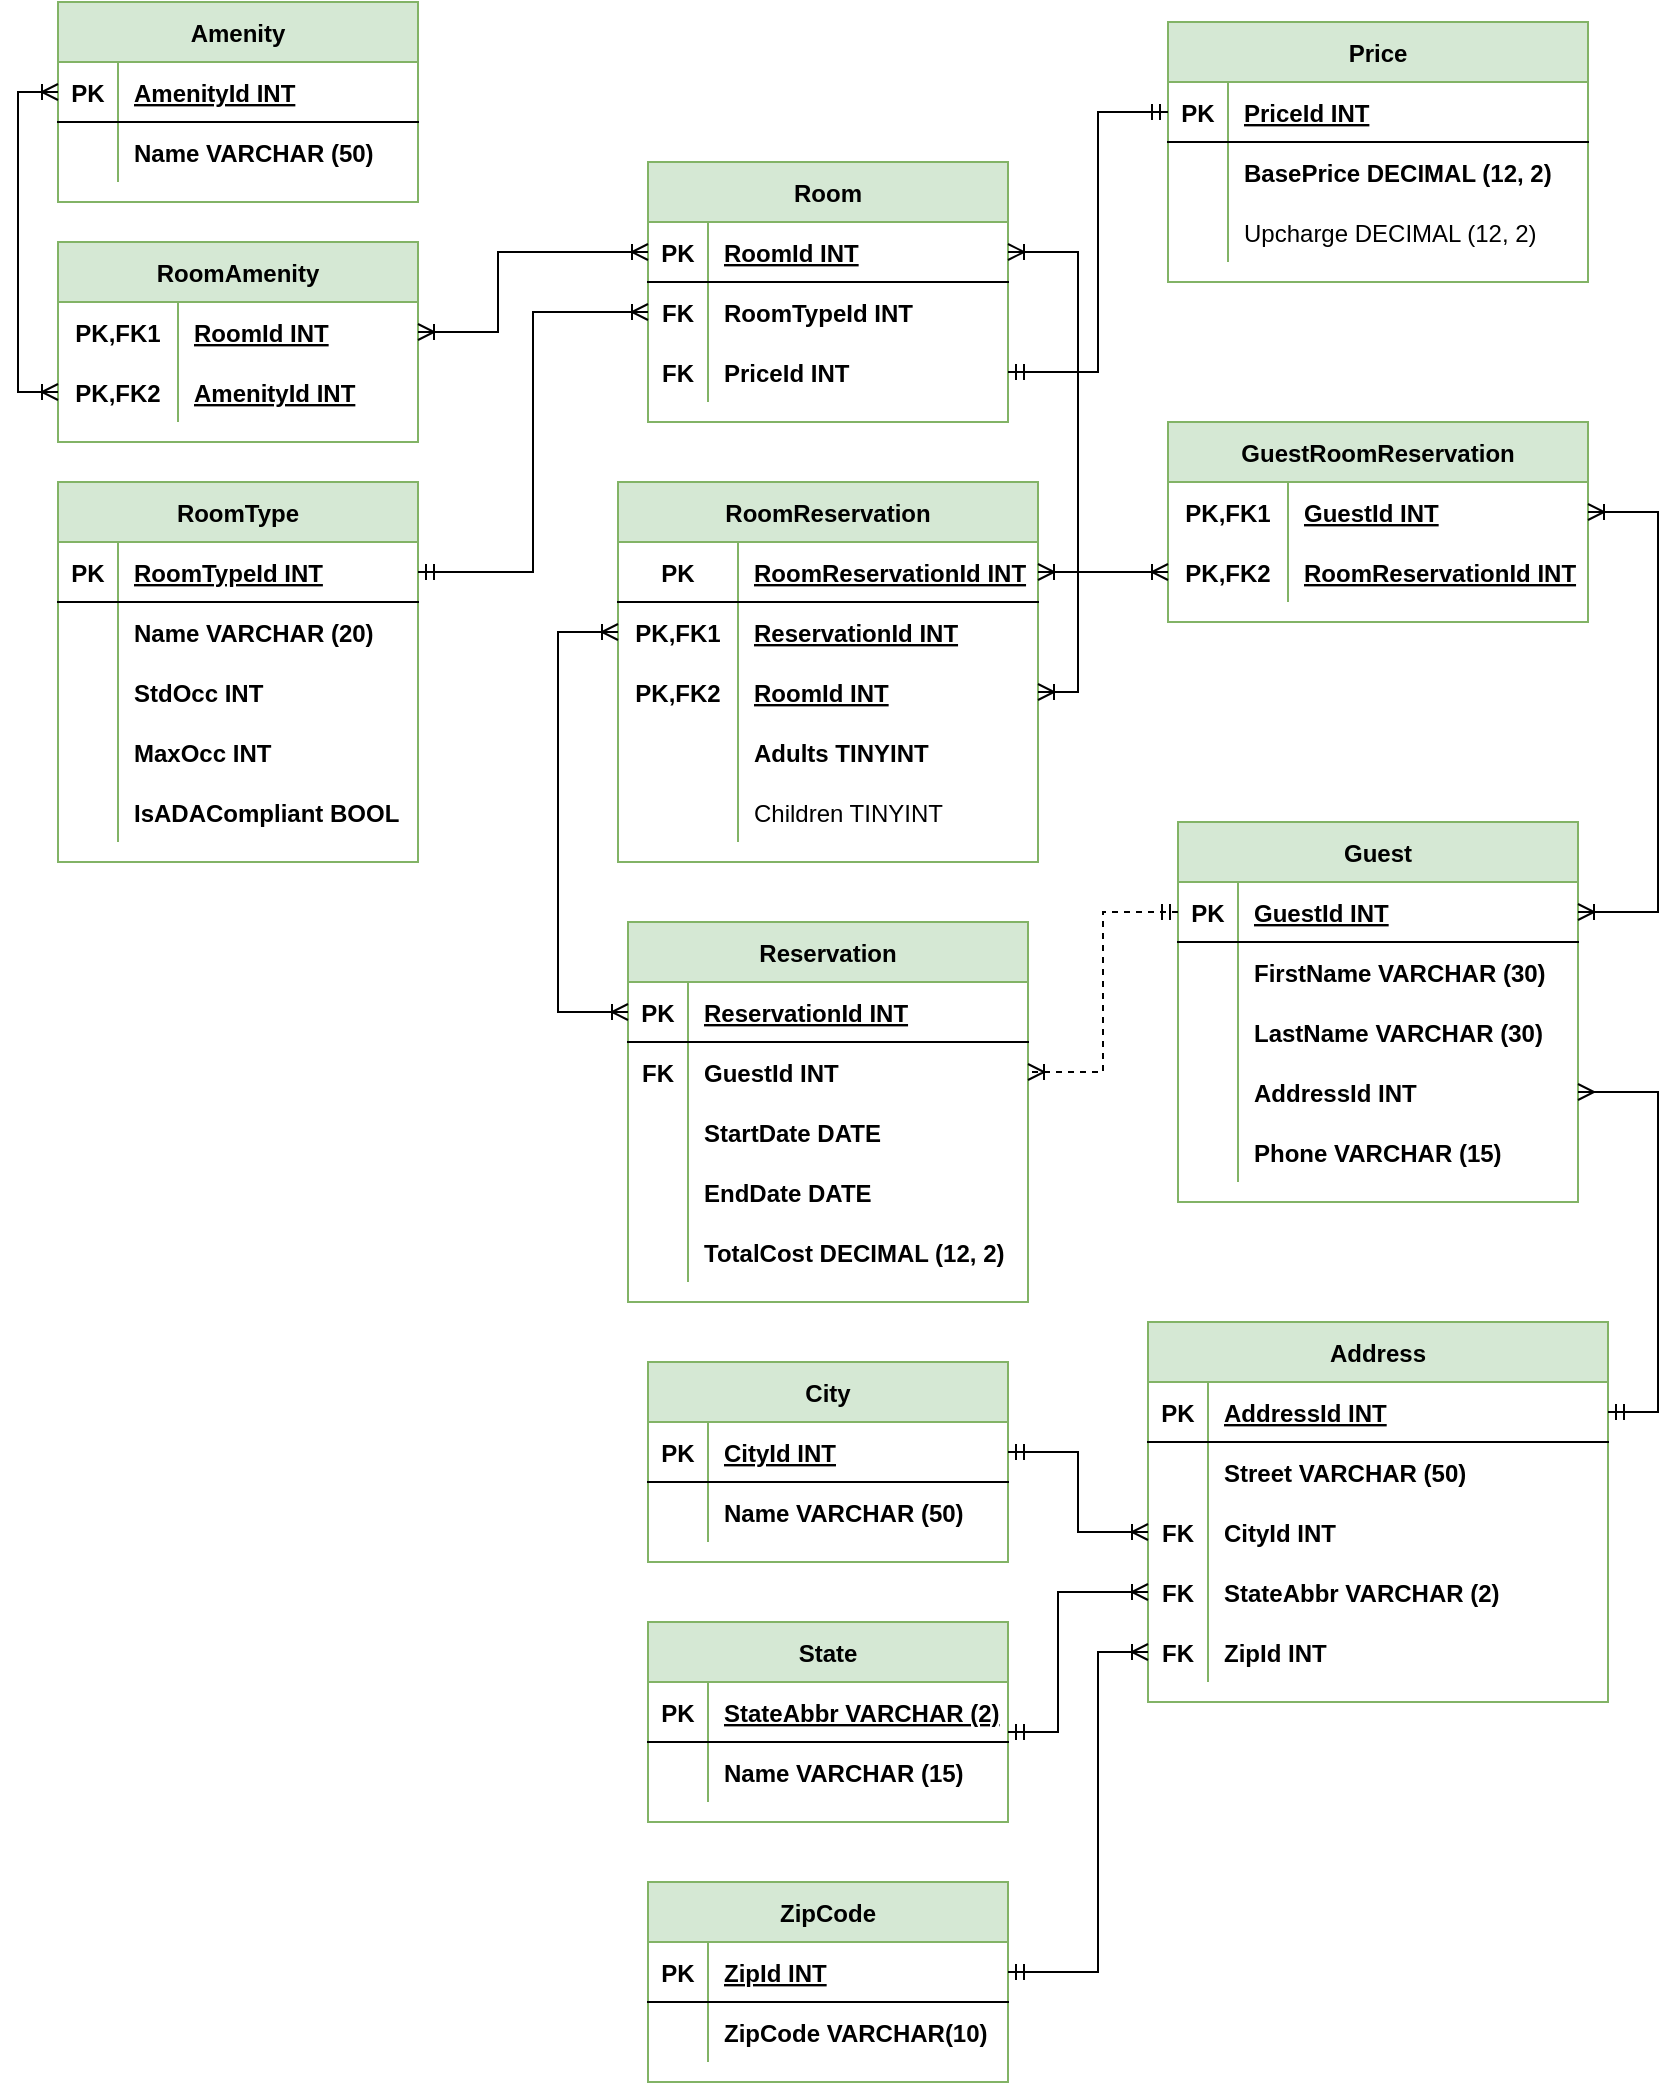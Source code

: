 <mxfile version="13.11.0" type="device"><diagram id="eOtNOYJ-lOhQurQPfvm7" name="Page-1"><mxGraphModel dx="1634" dy="796" grid="1" gridSize="10" guides="1" tooltips="1" connect="1" arrows="1" fold="1" page="1" pageScale="1" pageWidth="850" pageHeight="1100" math="0" shadow="0"><root><mxCell id="0"/><mxCell id="1" parent="0"/><mxCell id="4g8PXrFAVCvKYuE68Q14-1" value="Room" style="shape=table;startSize=30;container=1;collapsible=1;childLayout=tableLayout;fixedRows=1;rowLines=0;fontStyle=1;align=center;resizeLast=1;fillColor=#d5e8d4;strokeColor=#82b366;" parent="1" vertex="1"><mxGeometry x="335" y="120" width="180" height="130" as="geometry"/></mxCell><mxCell id="4g8PXrFAVCvKYuE68Q14-2" value="" style="shape=partialRectangle;collapsible=0;dropTarget=0;pointerEvents=0;fillColor=none;top=0;left=0;bottom=1;right=0;points=[[0,0.5],[1,0.5]];portConstraint=eastwest;" parent="4g8PXrFAVCvKYuE68Q14-1" vertex="1"><mxGeometry y="30" width="180" height="30" as="geometry"/></mxCell><mxCell id="4g8PXrFAVCvKYuE68Q14-3" value="PK" style="shape=partialRectangle;connectable=0;fillColor=none;top=0;left=0;bottom=0;right=0;fontStyle=1;overflow=hidden;" parent="4g8PXrFAVCvKYuE68Q14-2" vertex="1"><mxGeometry width="30" height="30" as="geometry"/></mxCell><mxCell id="4g8PXrFAVCvKYuE68Q14-4" value="RoomId INT" style="shape=partialRectangle;connectable=0;fillColor=none;top=0;left=0;bottom=0;right=0;align=left;spacingLeft=6;fontStyle=5;overflow=hidden;" parent="4g8PXrFAVCvKYuE68Q14-2" vertex="1"><mxGeometry x="30" width="150" height="30" as="geometry"/></mxCell><mxCell id="4g8PXrFAVCvKYuE68Q14-5" value="" style="shape=partialRectangle;collapsible=0;dropTarget=0;pointerEvents=0;fillColor=none;top=0;left=0;bottom=0;right=0;points=[[0,0.5],[1,0.5]];portConstraint=eastwest;fontStyle=1" parent="4g8PXrFAVCvKYuE68Q14-1" vertex="1"><mxGeometry y="60" width="180" height="30" as="geometry"/></mxCell><mxCell id="4g8PXrFAVCvKYuE68Q14-6" value="FK" style="shape=partialRectangle;connectable=0;fillColor=none;top=0;left=0;bottom=0;right=0;editable=1;overflow=hidden;fontStyle=1" parent="4g8PXrFAVCvKYuE68Q14-5" vertex="1"><mxGeometry width="30" height="30" as="geometry"/></mxCell><mxCell id="4g8PXrFAVCvKYuE68Q14-7" value="RoomTypeId INT" style="shape=partialRectangle;connectable=0;fillColor=none;top=0;left=0;bottom=0;right=0;align=left;spacingLeft=6;overflow=hidden;fontStyle=1" parent="4g8PXrFAVCvKYuE68Q14-5" vertex="1"><mxGeometry x="30" width="150" height="30" as="geometry"/></mxCell><mxCell id="4g8PXrFAVCvKYuE68Q14-8" value="" style="shape=partialRectangle;collapsible=0;dropTarget=0;pointerEvents=0;fillColor=none;top=0;left=0;bottom=0;right=0;points=[[0,0.5],[1,0.5]];portConstraint=eastwest;" parent="4g8PXrFAVCvKYuE68Q14-1" vertex="1"><mxGeometry y="90" width="180" height="30" as="geometry"/></mxCell><mxCell id="4g8PXrFAVCvKYuE68Q14-9" value="FK" style="shape=partialRectangle;connectable=0;fillColor=none;top=0;left=0;bottom=0;right=0;editable=1;overflow=hidden;fontStyle=1" parent="4g8PXrFAVCvKYuE68Q14-8" vertex="1"><mxGeometry width="30" height="30" as="geometry"/></mxCell><mxCell id="4g8PXrFAVCvKYuE68Q14-10" value="PriceId INT" style="shape=partialRectangle;connectable=0;fillColor=none;top=0;left=0;bottom=0;right=0;align=left;spacingLeft=6;overflow=hidden;fontStyle=1" parent="4g8PXrFAVCvKYuE68Q14-8" vertex="1"><mxGeometry x="30" width="150" height="30" as="geometry"/></mxCell><mxCell id="4g8PXrFAVCvKYuE68Q14-14" value="RoomType" style="shape=table;startSize=30;container=1;collapsible=1;childLayout=tableLayout;fixedRows=1;rowLines=0;fontStyle=1;align=center;resizeLast=1;fillColor=#d5e8d4;strokeColor=#82b366;" parent="1" vertex="1"><mxGeometry x="40" y="280" width="180" height="190" as="geometry"/></mxCell><mxCell id="4g8PXrFAVCvKYuE68Q14-15" value="" style="shape=partialRectangle;collapsible=0;dropTarget=0;pointerEvents=0;fillColor=none;top=0;left=0;bottom=1;right=0;points=[[0,0.5],[1,0.5]];portConstraint=eastwest;" parent="4g8PXrFAVCvKYuE68Q14-14" vertex="1"><mxGeometry y="30" width="180" height="30" as="geometry"/></mxCell><mxCell id="4g8PXrFAVCvKYuE68Q14-16" value="PK" style="shape=partialRectangle;connectable=0;fillColor=none;top=0;left=0;bottom=0;right=0;fontStyle=1;overflow=hidden;" parent="4g8PXrFAVCvKYuE68Q14-15" vertex="1"><mxGeometry width="30" height="30" as="geometry"/></mxCell><mxCell id="4g8PXrFAVCvKYuE68Q14-17" value="RoomTypeId INT" style="shape=partialRectangle;connectable=0;fillColor=none;top=0;left=0;bottom=0;right=0;align=left;spacingLeft=6;fontStyle=5;overflow=hidden;" parent="4g8PXrFAVCvKYuE68Q14-15" vertex="1"><mxGeometry x="30" width="150" height="30" as="geometry"/></mxCell><mxCell id="4g8PXrFAVCvKYuE68Q14-18" value="" style="shape=partialRectangle;collapsible=0;dropTarget=0;pointerEvents=0;fillColor=none;top=0;left=0;bottom=0;right=0;points=[[0,0.5],[1,0.5]];portConstraint=eastwest;" parent="4g8PXrFAVCvKYuE68Q14-14" vertex="1"><mxGeometry y="60" width="180" height="30" as="geometry"/></mxCell><mxCell id="4g8PXrFAVCvKYuE68Q14-19" value="" style="shape=partialRectangle;connectable=0;fillColor=none;top=0;left=0;bottom=0;right=0;editable=1;overflow=hidden;" parent="4g8PXrFAVCvKYuE68Q14-18" vertex="1"><mxGeometry width="30" height="30" as="geometry"/></mxCell><mxCell id="4g8PXrFAVCvKYuE68Q14-20" value="Name VARCHAR (20)" style="shape=partialRectangle;connectable=0;fillColor=none;top=0;left=0;bottom=0;right=0;align=left;spacingLeft=6;overflow=hidden;fontStyle=1" parent="4g8PXrFAVCvKYuE68Q14-18" vertex="1"><mxGeometry x="30" width="150" height="30" as="geometry"/></mxCell><mxCell id="4g8PXrFAVCvKYuE68Q14-21" value="" style="shape=partialRectangle;collapsible=0;dropTarget=0;pointerEvents=0;fillColor=none;top=0;left=0;bottom=0;right=0;points=[[0,0.5],[1,0.5]];portConstraint=eastwest;" parent="4g8PXrFAVCvKYuE68Q14-14" vertex="1"><mxGeometry y="90" width="180" height="30" as="geometry"/></mxCell><mxCell id="4g8PXrFAVCvKYuE68Q14-22" value="" style="shape=partialRectangle;connectable=0;fillColor=none;top=0;left=0;bottom=0;right=0;editable=1;overflow=hidden;" parent="4g8PXrFAVCvKYuE68Q14-21" vertex="1"><mxGeometry width="30" height="30" as="geometry"/></mxCell><mxCell id="4g8PXrFAVCvKYuE68Q14-23" value="StdOcc INT" style="shape=partialRectangle;connectable=0;fillColor=none;top=0;left=0;bottom=0;right=0;align=left;spacingLeft=6;overflow=hidden;fontStyle=1" parent="4g8PXrFAVCvKYuE68Q14-21" vertex="1"><mxGeometry x="30" width="150" height="30" as="geometry"/></mxCell><mxCell id="4g8PXrFAVCvKYuE68Q14-24" value="" style="shape=partialRectangle;collapsible=0;dropTarget=0;pointerEvents=0;fillColor=none;top=0;left=0;bottom=0;right=0;points=[[0,0.5],[1,0.5]];portConstraint=eastwest;" parent="4g8PXrFAVCvKYuE68Q14-14" vertex="1"><mxGeometry y="120" width="180" height="30" as="geometry"/></mxCell><mxCell id="4g8PXrFAVCvKYuE68Q14-25" value="" style="shape=partialRectangle;connectable=0;fillColor=none;top=0;left=0;bottom=0;right=0;editable=1;overflow=hidden;" parent="4g8PXrFAVCvKYuE68Q14-24" vertex="1"><mxGeometry width="30" height="30" as="geometry"/></mxCell><mxCell id="4g8PXrFAVCvKYuE68Q14-26" value="MaxOcc INT" style="shape=partialRectangle;connectable=0;fillColor=none;top=0;left=0;bottom=0;right=0;align=left;spacingLeft=6;overflow=hidden;fontStyle=1" parent="4g8PXrFAVCvKYuE68Q14-24" vertex="1"><mxGeometry x="30" width="150" height="30" as="geometry"/></mxCell><mxCell id="4g8PXrFAVCvKYuE68Q14-96" value="" style="shape=partialRectangle;collapsible=0;dropTarget=0;pointerEvents=0;fillColor=none;top=0;left=0;bottom=0;right=0;points=[[0,0.5],[1,0.5]];portConstraint=eastwest;" parent="4g8PXrFAVCvKYuE68Q14-14" vertex="1"><mxGeometry y="150" width="180" height="30" as="geometry"/></mxCell><mxCell id="4g8PXrFAVCvKYuE68Q14-97" value="" style="shape=partialRectangle;connectable=0;fillColor=none;top=0;left=0;bottom=0;right=0;editable=1;overflow=hidden;" parent="4g8PXrFAVCvKYuE68Q14-96" vertex="1"><mxGeometry width="30" height="30" as="geometry"/></mxCell><mxCell id="4g8PXrFAVCvKYuE68Q14-98" value="IsADACompliant BOOL" style="shape=partialRectangle;connectable=0;fillColor=none;top=0;left=0;bottom=0;right=0;align=left;spacingLeft=6;overflow=hidden;fontStyle=1" parent="4g8PXrFAVCvKYuE68Q14-96" vertex="1"><mxGeometry x="30" width="150" height="30" as="geometry"/></mxCell><mxCell id="4g8PXrFAVCvKYuE68Q14-54" value="Amenity" style="shape=table;startSize=30;container=1;collapsible=1;childLayout=tableLayout;fixedRows=1;rowLines=0;fontStyle=1;align=center;resizeLast=1;fillColor=#d5e8d4;strokeColor=#82b366;" parent="1" vertex="1"><mxGeometry x="40" y="40" width="180" height="100" as="geometry"/></mxCell><mxCell id="4g8PXrFAVCvKYuE68Q14-55" value="" style="shape=partialRectangle;collapsible=0;dropTarget=0;pointerEvents=0;fillColor=none;top=0;left=0;bottom=1;right=0;points=[[0,0.5],[1,0.5]];portConstraint=eastwest;" parent="4g8PXrFAVCvKYuE68Q14-54" vertex="1"><mxGeometry y="30" width="180" height="30" as="geometry"/></mxCell><mxCell id="4g8PXrFAVCvKYuE68Q14-56" value="PK" style="shape=partialRectangle;connectable=0;fillColor=none;top=0;left=0;bottom=0;right=0;fontStyle=1;overflow=hidden;" parent="4g8PXrFAVCvKYuE68Q14-55" vertex="1"><mxGeometry width="30" height="30" as="geometry"/></mxCell><mxCell id="4g8PXrFAVCvKYuE68Q14-57" value="AmenityId INT" style="shape=partialRectangle;connectable=0;fillColor=none;top=0;left=0;bottom=0;right=0;align=left;spacingLeft=6;fontStyle=5;overflow=hidden;" parent="4g8PXrFAVCvKYuE68Q14-55" vertex="1"><mxGeometry x="30" width="150" height="30" as="geometry"/></mxCell><mxCell id="4g8PXrFAVCvKYuE68Q14-58" value="" style="shape=partialRectangle;collapsible=0;dropTarget=0;pointerEvents=0;fillColor=none;top=0;left=0;bottom=0;right=0;points=[[0,0.5],[1,0.5]];portConstraint=eastwest;" parent="4g8PXrFAVCvKYuE68Q14-54" vertex="1"><mxGeometry y="60" width="180" height="30" as="geometry"/></mxCell><mxCell id="4g8PXrFAVCvKYuE68Q14-59" value="" style="shape=partialRectangle;connectable=0;fillColor=none;top=0;left=0;bottom=0;right=0;editable=1;overflow=hidden;" parent="4g8PXrFAVCvKYuE68Q14-58" vertex="1"><mxGeometry width="30" height="30" as="geometry"/></mxCell><mxCell id="4g8PXrFAVCvKYuE68Q14-60" value="Name VARCHAR (50)" style="shape=partialRectangle;connectable=0;fillColor=none;top=0;left=0;bottom=0;right=0;align=left;spacingLeft=6;overflow=hidden;fontStyle=1" parent="4g8PXrFAVCvKYuE68Q14-58" vertex="1"><mxGeometry x="30" width="150" height="30" as="geometry"/></mxCell><mxCell id="4g8PXrFAVCvKYuE68Q14-67" value="RoomAmenity" style="shape=table;startSize=30;container=1;collapsible=1;childLayout=tableLayout;fixedRows=1;rowLines=0;fontStyle=1;align=center;resizeLast=1;fillColor=#d5e8d4;strokeColor=#82b366;" parent="1" vertex="1"><mxGeometry x="40" y="160" width="180" height="100" as="geometry"/></mxCell><mxCell id="4g8PXrFAVCvKYuE68Q14-68" value="" style="shape=partialRectangle;collapsible=0;dropTarget=0;pointerEvents=0;fillColor=none;top=0;left=0;bottom=0;right=0;points=[[0,0.5],[1,0.5]];portConstraint=eastwest;" parent="4g8PXrFAVCvKYuE68Q14-67" vertex="1"><mxGeometry y="30" width="180" height="30" as="geometry"/></mxCell><mxCell id="4g8PXrFAVCvKYuE68Q14-69" value="PK,FK1" style="shape=partialRectangle;connectable=0;fillColor=none;top=0;left=0;bottom=0;right=0;fontStyle=1;overflow=hidden;" parent="4g8PXrFAVCvKYuE68Q14-68" vertex="1"><mxGeometry width="60" height="30" as="geometry"/></mxCell><mxCell id="4g8PXrFAVCvKYuE68Q14-70" value="RoomId INT" style="shape=partialRectangle;connectable=0;fillColor=none;top=0;left=0;bottom=0;right=0;align=left;spacingLeft=6;fontStyle=5;overflow=hidden;" parent="4g8PXrFAVCvKYuE68Q14-68" vertex="1"><mxGeometry x="60" width="120" height="30" as="geometry"/></mxCell><mxCell id="4g8PXrFAVCvKYuE68Q14-71" value="" style="shape=partialRectangle;collapsible=0;dropTarget=0;pointerEvents=0;fillColor=none;top=0;left=0;bottom=0;right=0;points=[[0,0.5],[1,0.5]];portConstraint=eastwest;" parent="4g8PXrFAVCvKYuE68Q14-67" vertex="1"><mxGeometry y="60" width="180" height="30" as="geometry"/></mxCell><mxCell id="4g8PXrFAVCvKYuE68Q14-72" value="PK,FK2" style="shape=partialRectangle;connectable=0;fillColor=none;top=0;left=0;bottom=0;right=0;fontStyle=1;overflow=hidden;" parent="4g8PXrFAVCvKYuE68Q14-71" vertex="1"><mxGeometry width="60" height="30" as="geometry"/></mxCell><mxCell id="4g8PXrFAVCvKYuE68Q14-73" value="AmenityId INT" style="shape=partialRectangle;connectable=0;fillColor=none;top=0;left=0;bottom=0;right=0;align=left;spacingLeft=6;fontStyle=5;overflow=hidden;" parent="4g8PXrFAVCvKYuE68Q14-71" vertex="1"><mxGeometry x="60" width="120" height="30" as="geometry"/></mxCell><mxCell id="4g8PXrFAVCvKYuE68Q14-80" style="edgeStyle=orthogonalEdgeStyle;rounded=0;orthogonalLoop=1;jettySize=auto;html=1;startArrow=ERoneToMany;startFill=0;endArrow=ERoneToMany;endFill=0;" parent="1" source="4g8PXrFAVCvKYuE68Q14-2" target="4g8PXrFAVCvKYuE68Q14-68" edge="1"><mxGeometry relative="1" as="geometry"><Array as="points"><mxPoint x="260" y="165"/><mxPoint x="260" y="205"/></Array></mxGeometry></mxCell><mxCell id="4g8PXrFAVCvKYuE68Q14-82" style="edgeStyle=orthogonalEdgeStyle;rounded=0;orthogonalLoop=1;jettySize=auto;html=1;startArrow=ERoneToMany;startFill=0;endArrow=ERoneToMany;endFill=0;" parent="1" source="4g8PXrFAVCvKYuE68Q14-55" target="4g8PXrFAVCvKYuE68Q14-71" edge="1"><mxGeometry relative="1" as="geometry"><Array as="points"><mxPoint x="20" y="85"/><mxPoint x="20" y="235"/></Array></mxGeometry></mxCell><mxCell id="4g8PXrFAVCvKYuE68Q14-99" value="Price" style="shape=table;startSize=30;container=1;collapsible=1;childLayout=tableLayout;fixedRows=1;rowLines=0;fontStyle=1;align=center;resizeLast=1;fillColor=#d5e8d4;strokeColor=#82b366;" parent="1" vertex="1"><mxGeometry x="595" y="50" width="210" height="130" as="geometry"/></mxCell><mxCell id="4g8PXrFAVCvKYuE68Q14-100" value="" style="shape=partialRectangle;collapsible=0;dropTarget=0;pointerEvents=0;fillColor=none;top=0;left=0;bottom=1;right=0;points=[[0,0.5],[1,0.5]];portConstraint=eastwest;" parent="4g8PXrFAVCvKYuE68Q14-99" vertex="1"><mxGeometry y="30" width="210" height="30" as="geometry"/></mxCell><mxCell id="4g8PXrFAVCvKYuE68Q14-101" value="PK" style="shape=partialRectangle;connectable=0;fillColor=none;top=0;left=0;bottom=0;right=0;fontStyle=1;overflow=hidden;" parent="4g8PXrFAVCvKYuE68Q14-100" vertex="1"><mxGeometry width="30" height="30" as="geometry"/></mxCell><mxCell id="4g8PXrFAVCvKYuE68Q14-102" value="PriceId INT" style="shape=partialRectangle;connectable=0;fillColor=none;top=0;left=0;bottom=0;right=0;align=left;spacingLeft=6;fontStyle=5;overflow=hidden;" parent="4g8PXrFAVCvKYuE68Q14-100" vertex="1"><mxGeometry x="30" width="180" height="30" as="geometry"/></mxCell><mxCell id="4g8PXrFAVCvKYuE68Q14-103" value="" style="shape=partialRectangle;collapsible=0;dropTarget=0;pointerEvents=0;fillColor=none;top=0;left=0;bottom=0;right=0;points=[[0,0.5],[1,0.5]];portConstraint=eastwest;" parent="4g8PXrFAVCvKYuE68Q14-99" vertex="1"><mxGeometry y="60" width="210" height="30" as="geometry"/></mxCell><mxCell id="4g8PXrFAVCvKYuE68Q14-104" value="" style="shape=partialRectangle;connectable=0;fillColor=none;top=0;left=0;bottom=0;right=0;editable=1;overflow=hidden;" parent="4g8PXrFAVCvKYuE68Q14-103" vertex="1"><mxGeometry width="30" height="30" as="geometry"/></mxCell><mxCell id="4g8PXrFAVCvKYuE68Q14-105" value="BasePrice DECIMAL (12, 2)" style="shape=partialRectangle;connectable=0;fillColor=none;top=0;left=0;bottom=0;right=0;align=left;spacingLeft=6;overflow=hidden;fontStyle=1" parent="4g8PXrFAVCvKYuE68Q14-103" vertex="1"><mxGeometry x="30" width="180" height="30" as="geometry"/></mxCell><mxCell id="4g8PXrFAVCvKYuE68Q14-106" value="" style="shape=partialRectangle;collapsible=0;dropTarget=0;pointerEvents=0;fillColor=none;top=0;left=0;bottom=0;right=0;points=[[0,0.5],[1,0.5]];portConstraint=eastwest;" parent="4g8PXrFAVCvKYuE68Q14-99" vertex="1"><mxGeometry y="90" width="210" height="30" as="geometry"/></mxCell><mxCell id="4g8PXrFAVCvKYuE68Q14-107" value="" style="shape=partialRectangle;connectable=0;fillColor=none;top=0;left=0;bottom=0;right=0;editable=1;overflow=hidden;" parent="4g8PXrFAVCvKYuE68Q14-106" vertex="1"><mxGeometry width="30" height="30" as="geometry"/></mxCell><mxCell id="4g8PXrFAVCvKYuE68Q14-108" value="Upcharge DECIMAL (12, 2)" style="shape=partialRectangle;connectable=0;fillColor=none;top=0;left=0;bottom=0;right=0;align=left;spacingLeft=6;overflow=hidden;" parent="4g8PXrFAVCvKYuE68Q14-106" vertex="1"><mxGeometry x="30" width="180" height="30" as="geometry"/></mxCell><mxCell id="4g8PXrFAVCvKYuE68Q14-112" style="edgeStyle=orthogonalEdgeStyle;rounded=0;orthogonalLoop=1;jettySize=auto;html=1;startArrow=ERmandOne;startFill=0;endArrow=ERmandOne;endFill=0;" parent="1" source="4g8PXrFAVCvKYuE68Q14-8" target="4g8PXrFAVCvKYuE68Q14-100" edge="1"><mxGeometry relative="1" as="geometry"><Array as="points"><mxPoint x="560" y="225"/><mxPoint x="560" y="95"/></Array></mxGeometry></mxCell><mxCell id="4g8PXrFAVCvKYuE68Q14-113" value="Guest" style="shape=table;startSize=30;container=1;collapsible=1;childLayout=tableLayout;fixedRows=1;rowLines=0;fontStyle=1;align=center;resizeLast=1;fillColor=#d5e8d4;strokeColor=#82b366;" parent="1" vertex="1"><mxGeometry x="600" y="450" width="200" height="190" as="geometry"/></mxCell><mxCell id="4g8PXrFAVCvKYuE68Q14-114" value="" style="shape=partialRectangle;collapsible=0;dropTarget=0;pointerEvents=0;fillColor=none;top=0;left=0;bottom=1;right=0;points=[[0,0.5],[1,0.5]];portConstraint=eastwest;" parent="4g8PXrFAVCvKYuE68Q14-113" vertex="1"><mxGeometry y="30" width="200" height="30" as="geometry"/></mxCell><mxCell id="4g8PXrFAVCvKYuE68Q14-115" value="PK" style="shape=partialRectangle;connectable=0;fillColor=none;top=0;left=0;bottom=0;right=0;fontStyle=1;overflow=hidden;" parent="4g8PXrFAVCvKYuE68Q14-114" vertex="1"><mxGeometry width="30" height="30" as="geometry"/></mxCell><mxCell id="4g8PXrFAVCvKYuE68Q14-116" value="GuestId INT" style="shape=partialRectangle;connectable=0;fillColor=none;top=0;left=0;bottom=0;right=0;align=left;spacingLeft=6;fontStyle=5;overflow=hidden;" parent="4g8PXrFAVCvKYuE68Q14-114" vertex="1"><mxGeometry x="30" width="170" height="30" as="geometry"/></mxCell><mxCell id="4g8PXrFAVCvKYuE68Q14-117" value="" style="shape=partialRectangle;collapsible=0;dropTarget=0;pointerEvents=0;fillColor=none;top=0;left=0;bottom=0;right=0;points=[[0,0.5],[1,0.5]];portConstraint=eastwest;" parent="4g8PXrFAVCvKYuE68Q14-113" vertex="1"><mxGeometry y="60" width="200" height="30" as="geometry"/></mxCell><mxCell id="4g8PXrFAVCvKYuE68Q14-118" value="" style="shape=partialRectangle;connectable=0;fillColor=none;top=0;left=0;bottom=0;right=0;editable=1;overflow=hidden;" parent="4g8PXrFAVCvKYuE68Q14-117" vertex="1"><mxGeometry width="30" height="30" as="geometry"/></mxCell><mxCell id="4g8PXrFAVCvKYuE68Q14-119" value="FirstName VARCHAR (30)" style="shape=partialRectangle;connectable=0;fillColor=none;top=0;left=0;bottom=0;right=0;align=left;spacingLeft=6;overflow=hidden;fontStyle=1" parent="4g8PXrFAVCvKYuE68Q14-117" vertex="1"><mxGeometry x="30" width="170" height="30" as="geometry"/></mxCell><mxCell id="4g8PXrFAVCvKYuE68Q14-120" value="" style="shape=partialRectangle;collapsible=0;dropTarget=0;pointerEvents=0;fillColor=none;top=0;left=0;bottom=0;right=0;points=[[0,0.5],[1,0.5]];portConstraint=eastwest;" parent="4g8PXrFAVCvKYuE68Q14-113" vertex="1"><mxGeometry y="90" width="200" height="30" as="geometry"/></mxCell><mxCell id="4g8PXrFAVCvKYuE68Q14-121" value="" style="shape=partialRectangle;connectable=0;fillColor=none;top=0;left=0;bottom=0;right=0;editable=1;overflow=hidden;" parent="4g8PXrFAVCvKYuE68Q14-120" vertex="1"><mxGeometry width="30" height="30" as="geometry"/></mxCell><mxCell id="4g8PXrFAVCvKYuE68Q14-122" value="LastName VARCHAR (30)" style="shape=partialRectangle;connectable=0;fillColor=none;top=0;left=0;bottom=0;right=0;align=left;spacingLeft=6;overflow=hidden;fontStyle=1" parent="4g8PXrFAVCvKYuE68Q14-120" vertex="1"><mxGeometry x="30" width="170" height="30" as="geometry"/></mxCell><mxCell id="4g8PXrFAVCvKYuE68Q14-123" value="" style="shape=partialRectangle;collapsible=0;dropTarget=0;pointerEvents=0;fillColor=none;top=0;left=0;bottom=0;right=0;points=[[0,0.5],[1,0.5]];portConstraint=eastwest;" parent="4g8PXrFAVCvKYuE68Q14-113" vertex="1"><mxGeometry y="120" width="200" height="30" as="geometry"/></mxCell><mxCell id="4g8PXrFAVCvKYuE68Q14-124" value="" style="shape=partialRectangle;connectable=0;fillColor=none;top=0;left=0;bottom=0;right=0;editable=1;overflow=hidden;" parent="4g8PXrFAVCvKYuE68Q14-123" vertex="1"><mxGeometry width="30" height="30" as="geometry"/></mxCell><mxCell id="4g8PXrFAVCvKYuE68Q14-125" value="AddressId INT" style="shape=partialRectangle;connectable=0;fillColor=none;top=0;left=0;bottom=0;right=0;align=left;spacingLeft=6;overflow=hidden;fontStyle=1" parent="4g8PXrFAVCvKYuE68Q14-123" vertex="1"><mxGeometry x="30" width="170" height="30" as="geometry"/></mxCell><mxCell id="4g8PXrFAVCvKYuE68Q14-132" value="" style="shape=partialRectangle;collapsible=0;dropTarget=0;pointerEvents=0;fillColor=none;top=0;left=0;bottom=0;right=0;points=[[0,0.5],[1,0.5]];portConstraint=eastwest;" parent="4g8PXrFAVCvKYuE68Q14-113" vertex="1"><mxGeometry y="150" width="200" height="30" as="geometry"/></mxCell><mxCell id="4g8PXrFAVCvKYuE68Q14-133" value="" style="shape=partialRectangle;connectable=0;fillColor=none;top=0;left=0;bottom=0;right=0;editable=1;overflow=hidden;" parent="4g8PXrFAVCvKYuE68Q14-132" vertex="1"><mxGeometry width="30" height="30" as="geometry"/></mxCell><mxCell id="4g8PXrFAVCvKYuE68Q14-134" value="Phone VARCHAR (15)" style="shape=partialRectangle;connectable=0;fillColor=none;top=0;left=0;bottom=0;right=0;align=left;spacingLeft=6;overflow=hidden;fontStyle=1" parent="4g8PXrFAVCvKYuE68Q14-132" vertex="1"><mxGeometry x="30" width="170" height="30" as="geometry"/></mxCell><mxCell id="4g8PXrFAVCvKYuE68Q14-151" value="Reservation" style="shape=table;startSize=30;container=1;collapsible=1;childLayout=tableLayout;fixedRows=1;rowLines=0;fontStyle=1;align=center;resizeLast=1;fillColor=#d5e8d4;strokeColor=#82b366;" parent="1" vertex="1"><mxGeometry x="325" y="500" width="200" height="190" as="geometry"/></mxCell><mxCell id="4g8PXrFAVCvKYuE68Q14-152" value="" style="shape=partialRectangle;collapsible=0;dropTarget=0;pointerEvents=0;fillColor=none;top=0;left=0;bottom=1;right=0;points=[[0,0.5],[1,0.5]];portConstraint=eastwest;" parent="4g8PXrFAVCvKYuE68Q14-151" vertex="1"><mxGeometry y="30" width="200" height="30" as="geometry"/></mxCell><mxCell id="4g8PXrFAVCvKYuE68Q14-153" value="PK" style="shape=partialRectangle;connectable=0;fillColor=none;top=0;left=0;bottom=0;right=0;fontStyle=1;overflow=hidden;" parent="4g8PXrFAVCvKYuE68Q14-152" vertex="1"><mxGeometry width="30" height="30" as="geometry"/></mxCell><mxCell id="4g8PXrFAVCvKYuE68Q14-154" value="ReservationId INT" style="shape=partialRectangle;connectable=0;fillColor=none;top=0;left=0;bottom=0;right=0;align=left;spacingLeft=6;fontStyle=5;overflow=hidden;" parent="4g8PXrFAVCvKYuE68Q14-152" vertex="1"><mxGeometry x="30" width="170" height="30" as="geometry"/></mxCell><mxCell id="4g8PXrFAVCvKYuE68Q14-158" value="" style="shape=partialRectangle;collapsible=0;dropTarget=0;pointerEvents=0;fillColor=none;top=0;left=0;bottom=0;right=0;points=[[0,0.5],[1,0.5]];portConstraint=eastwest;" parent="4g8PXrFAVCvKYuE68Q14-151" vertex="1"><mxGeometry y="60" width="200" height="30" as="geometry"/></mxCell><mxCell id="4g8PXrFAVCvKYuE68Q14-159" value="FK" style="shape=partialRectangle;connectable=0;fillColor=none;top=0;left=0;bottom=0;right=0;editable=1;overflow=hidden;fontStyle=1" parent="4g8PXrFAVCvKYuE68Q14-158" vertex="1"><mxGeometry width="30" height="30" as="geometry"/></mxCell><mxCell id="4g8PXrFAVCvKYuE68Q14-160" value="GuestId INT" style="shape=partialRectangle;connectable=0;fillColor=none;top=0;left=0;bottom=0;right=0;align=left;spacingLeft=6;overflow=hidden;fontStyle=1" parent="4g8PXrFAVCvKYuE68Q14-158" vertex="1"><mxGeometry x="30" width="170" height="30" as="geometry"/></mxCell><mxCell id="4g8PXrFAVCvKYuE68Q14-167" value="" style="shape=partialRectangle;collapsible=0;dropTarget=0;pointerEvents=0;fillColor=none;top=0;left=0;bottom=0;right=0;points=[[0,0.5],[1,0.5]];portConstraint=eastwest;" parent="4g8PXrFAVCvKYuE68Q14-151" vertex="1"><mxGeometry y="90" width="200" height="30" as="geometry"/></mxCell><mxCell id="4g8PXrFAVCvKYuE68Q14-168" value="" style="shape=partialRectangle;connectable=0;fillColor=none;top=0;left=0;bottom=0;right=0;editable=1;overflow=hidden;" parent="4g8PXrFAVCvKYuE68Q14-167" vertex="1"><mxGeometry width="30" height="30" as="geometry"/></mxCell><mxCell id="4g8PXrFAVCvKYuE68Q14-169" value="StartDate DATE" style="shape=partialRectangle;connectable=0;fillColor=none;top=0;left=0;bottom=0;right=0;align=left;spacingLeft=6;overflow=hidden;fontStyle=1" parent="4g8PXrFAVCvKYuE68Q14-167" vertex="1"><mxGeometry x="30" width="170" height="30" as="geometry"/></mxCell><mxCell id="4g8PXrFAVCvKYuE68Q14-170" value="" style="shape=partialRectangle;collapsible=0;dropTarget=0;pointerEvents=0;fillColor=none;top=0;left=0;bottom=0;right=0;points=[[0,0.5],[1,0.5]];portConstraint=eastwest;" parent="4g8PXrFAVCvKYuE68Q14-151" vertex="1"><mxGeometry y="120" width="200" height="30" as="geometry"/></mxCell><mxCell id="4g8PXrFAVCvKYuE68Q14-171" value="" style="shape=partialRectangle;connectable=0;fillColor=none;top=0;left=0;bottom=0;right=0;editable=1;overflow=hidden;" parent="4g8PXrFAVCvKYuE68Q14-170" vertex="1"><mxGeometry width="30" height="30" as="geometry"/></mxCell><mxCell id="4g8PXrFAVCvKYuE68Q14-172" value="EndDate DATE" style="shape=partialRectangle;connectable=0;fillColor=none;top=0;left=0;bottom=0;right=0;align=left;spacingLeft=6;overflow=hidden;fontStyle=1" parent="4g8PXrFAVCvKYuE68Q14-170" vertex="1"><mxGeometry x="30" width="170" height="30" as="geometry"/></mxCell><mxCell id="4g8PXrFAVCvKYuE68Q14-173" value="" style="shape=partialRectangle;collapsible=0;dropTarget=0;pointerEvents=0;fillColor=none;top=0;left=0;bottom=0;right=0;points=[[0,0.5],[1,0.5]];portConstraint=eastwest;" parent="4g8PXrFAVCvKYuE68Q14-151" vertex="1"><mxGeometry y="150" width="200" height="30" as="geometry"/></mxCell><mxCell id="4g8PXrFAVCvKYuE68Q14-174" value="" style="shape=partialRectangle;connectable=0;fillColor=none;top=0;left=0;bottom=0;right=0;editable=1;overflow=hidden;" parent="4g8PXrFAVCvKYuE68Q14-173" vertex="1"><mxGeometry width="30" height="30" as="geometry"/></mxCell><mxCell id="4g8PXrFAVCvKYuE68Q14-175" value="TotalCost DECIMAL (12, 2)" style="shape=partialRectangle;connectable=0;fillColor=none;top=0;left=0;bottom=0;right=0;align=left;spacingLeft=6;overflow=hidden;fontStyle=1" parent="4g8PXrFAVCvKYuE68Q14-173" vertex="1"><mxGeometry x="30" width="170" height="30" as="geometry"/></mxCell><mxCell id="4g8PXrFAVCvKYuE68Q14-176" style="edgeStyle=orthogonalEdgeStyle;rounded=0;orthogonalLoop=1;jettySize=auto;html=1;startArrow=ERmandOne;startFill=0;endArrow=ERoneToMany;endFill=0;" parent="1" source="4g8PXrFAVCvKYuE68Q14-15" target="4g8PXrFAVCvKYuE68Q14-5" edge="1"><mxGeometry relative="1" as="geometry"/></mxCell><mxCell id="4g8PXrFAVCvKYuE68Q14-180" style="edgeStyle=orthogonalEdgeStyle;rounded=0;orthogonalLoop=1;jettySize=auto;html=1;dashed=1;startArrow=ERmandOne;startFill=0;endArrow=ERoneToMany;endFill=0;" parent="1" source="4g8PXrFAVCvKYuE68Q14-114" target="4g8PXrFAVCvKYuE68Q14-158" edge="1"><mxGeometry relative="1" as="geometry"/></mxCell><mxCell id="4g8PXrFAVCvKYuE68Q14-185" value="City" style="shape=table;startSize=30;container=1;collapsible=1;childLayout=tableLayout;fixedRows=1;rowLines=0;fontStyle=1;align=center;resizeLast=1;fillColor=#d5e8d4;strokeColor=#82b366;" parent="1" vertex="1"><mxGeometry x="335" y="720" width="180" height="100" as="geometry"/></mxCell><mxCell id="4g8PXrFAVCvKYuE68Q14-186" value="" style="shape=partialRectangle;collapsible=0;dropTarget=0;pointerEvents=0;fillColor=none;top=0;left=0;bottom=1;right=0;points=[[0,0.5],[1,0.5]];portConstraint=eastwest;" parent="4g8PXrFAVCvKYuE68Q14-185" vertex="1"><mxGeometry y="30" width="180" height="30" as="geometry"/></mxCell><mxCell id="4g8PXrFAVCvKYuE68Q14-187" value="PK" style="shape=partialRectangle;connectable=0;fillColor=none;top=0;left=0;bottom=0;right=0;fontStyle=1;overflow=hidden;" parent="4g8PXrFAVCvKYuE68Q14-186" vertex="1"><mxGeometry width="30" height="30" as="geometry"/></mxCell><mxCell id="4g8PXrFAVCvKYuE68Q14-188" value="CityId INT" style="shape=partialRectangle;connectable=0;fillColor=none;top=0;left=0;bottom=0;right=0;align=left;spacingLeft=6;fontStyle=5;overflow=hidden;" parent="4g8PXrFAVCvKYuE68Q14-186" vertex="1"><mxGeometry x="30" width="150" height="30" as="geometry"/></mxCell><mxCell id="4g8PXrFAVCvKYuE68Q14-189" value="" style="shape=partialRectangle;collapsible=0;dropTarget=0;pointerEvents=0;fillColor=none;top=0;left=0;bottom=0;right=0;points=[[0,0.5],[1,0.5]];portConstraint=eastwest;" parent="4g8PXrFAVCvKYuE68Q14-185" vertex="1"><mxGeometry y="60" width="180" height="30" as="geometry"/></mxCell><mxCell id="4g8PXrFAVCvKYuE68Q14-190" value="" style="shape=partialRectangle;connectable=0;fillColor=none;top=0;left=0;bottom=0;right=0;editable=1;overflow=hidden;" parent="4g8PXrFAVCvKYuE68Q14-189" vertex="1"><mxGeometry width="30" height="30" as="geometry"/></mxCell><mxCell id="4g8PXrFAVCvKYuE68Q14-191" value="Name VARCHAR (50)" style="shape=partialRectangle;connectable=0;fillColor=none;top=0;left=0;bottom=0;right=0;align=left;spacingLeft=6;overflow=hidden;fontStyle=1" parent="4g8PXrFAVCvKYuE68Q14-189" vertex="1"><mxGeometry x="30" width="150" height="30" as="geometry"/></mxCell><mxCell id="4g8PXrFAVCvKYuE68Q14-200" value="State" style="shape=table;startSize=30;container=1;collapsible=1;childLayout=tableLayout;fixedRows=1;rowLines=0;fontStyle=1;align=center;resizeLast=1;fillColor=#d5e8d4;strokeColor=#82b366;" parent="1" vertex="1"><mxGeometry x="335" y="850" width="180" height="100" as="geometry"/></mxCell><mxCell id="4g8PXrFAVCvKYuE68Q14-201" value="" style="shape=partialRectangle;collapsible=0;dropTarget=0;pointerEvents=0;fillColor=none;top=0;left=0;bottom=1;right=0;points=[[0,0.5],[1,0.5]];portConstraint=eastwest;" parent="4g8PXrFAVCvKYuE68Q14-200" vertex="1"><mxGeometry y="30" width="180" height="30" as="geometry"/></mxCell><mxCell id="4g8PXrFAVCvKYuE68Q14-202" value="PK" style="shape=partialRectangle;connectable=0;fillColor=none;top=0;left=0;bottom=0;right=0;fontStyle=1;overflow=hidden;" parent="4g8PXrFAVCvKYuE68Q14-201" vertex="1"><mxGeometry width="30" height="30" as="geometry"/></mxCell><mxCell id="4g8PXrFAVCvKYuE68Q14-203" value="StateAbbr VARCHAR (2)" style="shape=partialRectangle;connectable=0;fillColor=none;top=0;left=0;bottom=0;right=0;align=left;spacingLeft=6;fontStyle=5;overflow=hidden;" parent="4g8PXrFAVCvKYuE68Q14-201" vertex="1"><mxGeometry x="30" width="150" height="30" as="geometry"/></mxCell><mxCell id="4g8PXrFAVCvKYuE68Q14-204" value="" style="shape=partialRectangle;collapsible=0;dropTarget=0;pointerEvents=0;fillColor=none;top=0;left=0;bottom=0;right=0;points=[[0,0.5],[1,0.5]];portConstraint=eastwest;" parent="4g8PXrFAVCvKYuE68Q14-200" vertex="1"><mxGeometry y="60" width="180" height="30" as="geometry"/></mxCell><mxCell id="4g8PXrFAVCvKYuE68Q14-205" value="" style="shape=partialRectangle;connectable=0;fillColor=none;top=0;left=0;bottom=0;right=0;editable=1;overflow=hidden;" parent="4g8PXrFAVCvKYuE68Q14-204" vertex="1"><mxGeometry width="30" height="30" as="geometry"/></mxCell><mxCell id="4g8PXrFAVCvKYuE68Q14-206" value="Name VARCHAR (15)" style="shape=partialRectangle;connectable=0;fillColor=none;top=0;left=0;bottom=0;right=0;align=left;spacingLeft=6;overflow=hidden;fontStyle=1" parent="4g8PXrFAVCvKYuE68Q14-204" vertex="1"><mxGeometry x="30" width="150" height="30" as="geometry"/></mxCell><mxCell id="4g8PXrFAVCvKYuE68Q14-214" value="ZipCode" style="shape=table;startSize=30;container=1;collapsible=1;childLayout=tableLayout;fixedRows=1;rowLines=0;fontStyle=1;align=center;resizeLast=1;fillColor=#d5e8d4;strokeColor=#82b366;" parent="1" vertex="1"><mxGeometry x="335" y="980" width="180" height="100" as="geometry"/></mxCell><mxCell id="4g8PXrFAVCvKYuE68Q14-215" value="" style="shape=partialRectangle;collapsible=0;dropTarget=0;pointerEvents=0;fillColor=none;top=0;left=0;bottom=1;right=0;points=[[0,0.5],[1,0.5]];portConstraint=eastwest;" parent="4g8PXrFAVCvKYuE68Q14-214" vertex="1"><mxGeometry y="30" width="180" height="30" as="geometry"/></mxCell><mxCell id="4g8PXrFAVCvKYuE68Q14-216" value="PK" style="shape=partialRectangle;connectable=0;fillColor=none;top=0;left=0;bottom=0;right=0;fontStyle=1;overflow=hidden;" parent="4g8PXrFAVCvKYuE68Q14-215" vertex="1"><mxGeometry width="30" height="30" as="geometry"/></mxCell><mxCell id="4g8PXrFAVCvKYuE68Q14-217" value="ZipId INT" style="shape=partialRectangle;connectable=0;fillColor=none;top=0;left=0;bottom=0;right=0;align=left;spacingLeft=6;fontStyle=5;overflow=hidden;" parent="4g8PXrFAVCvKYuE68Q14-215" vertex="1"><mxGeometry x="30" width="150" height="30" as="geometry"/></mxCell><mxCell id="4g8PXrFAVCvKYuE68Q14-218" value="" style="shape=partialRectangle;collapsible=0;dropTarget=0;pointerEvents=0;fillColor=none;top=0;left=0;bottom=0;right=0;points=[[0,0.5],[1,0.5]];portConstraint=eastwest;" parent="4g8PXrFAVCvKYuE68Q14-214" vertex="1"><mxGeometry y="60" width="180" height="30" as="geometry"/></mxCell><mxCell id="4g8PXrFAVCvKYuE68Q14-219" value="" style="shape=partialRectangle;connectable=0;fillColor=none;top=0;left=0;bottom=0;right=0;editable=1;overflow=hidden;" parent="4g8PXrFAVCvKYuE68Q14-218" vertex="1"><mxGeometry width="30" height="30" as="geometry"/></mxCell><mxCell id="4g8PXrFAVCvKYuE68Q14-220" value="ZipCode VARCHAR(10)" style="shape=partialRectangle;connectable=0;fillColor=none;top=0;left=0;bottom=0;right=0;align=left;spacingLeft=6;overflow=hidden;fontStyle=1" parent="4g8PXrFAVCvKYuE68Q14-218" vertex="1"><mxGeometry x="30" width="150" height="30" as="geometry"/></mxCell><mxCell id="4g8PXrFAVCvKYuE68Q14-228" value="Address" style="shape=table;startSize=30;container=1;collapsible=1;childLayout=tableLayout;fixedRows=1;rowLines=0;fontStyle=1;align=center;resizeLast=1;fillColor=#d5e8d4;strokeColor=#82b366;" parent="1" vertex="1"><mxGeometry x="585" y="700" width="230" height="190" as="geometry"/></mxCell><mxCell id="4g8PXrFAVCvKYuE68Q14-229" value="" style="shape=partialRectangle;collapsible=0;dropTarget=0;pointerEvents=0;fillColor=none;top=0;left=0;bottom=1;right=0;points=[[0,0.5],[1,0.5]];portConstraint=eastwest;" parent="4g8PXrFAVCvKYuE68Q14-228" vertex="1"><mxGeometry y="30" width="230" height="30" as="geometry"/></mxCell><mxCell id="4g8PXrFAVCvKYuE68Q14-230" value="PK" style="shape=partialRectangle;connectable=0;fillColor=none;top=0;left=0;bottom=0;right=0;fontStyle=1;overflow=hidden;" parent="4g8PXrFAVCvKYuE68Q14-229" vertex="1"><mxGeometry width="30" height="30" as="geometry"/></mxCell><mxCell id="4g8PXrFAVCvKYuE68Q14-231" value="AddressId INT" style="shape=partialRectangle;connectable=0;fillColor=none;top=0;left=0;bottom=0;right=0;align=left;spacingLeft=6;fontStyle=5;overflow=hidden;" parent="4g8PXrFAVCvKYuE68Q14-229" vertex="1"><mxGeometry x="30" width="200" height="30" as="geometry"/></mxCell><mxCell id="4g8PXrFAVCvKYuE68Q14-232" value="" style="shape=partialRectangle;collapsible=0;dropTarget=0;pointerEvents=0;fillColor=none;top=0;left=0;bottom=0;right=0;points=[[0,0.5],[1,0.5]];portConstraint=eastwest;" parent="4g8PXrFAVCvKYuE68Q14-228" vertex="1"><mxGeometry y="60" width="230" height="30" as="geometry"/></mxCell><mxCell id="4g8PXrFAVCvKYuE68Q14-233" value="" style="shape=partialRectangle;connectable=0;fillColor=none;top=0;left=0;bottom=0;right=0;editable=1;overflow=hidden;" parent="4g8PXrFAVCvKYuE68Q14-232" vertex="1"><mxGeometry width="30" height="30" as="geometry"/></mxCell><mxCell id="4g8PXrFAVCvKYuE68Q14-234" value="Street VARCHAR (50)" style="shape=partialRectangle;connectable=0;fillColor=none;top=0;left=0;bottom=0;right=0;align=left;spacingLeft=6;overflow=hidden;fontStyle=1" parent="4g8PXrFAVCvKYuE68Q14-232" vertex="1"><mxGeometry x="30" width="200" height="30" as="geometry"/></mxCell><mxCell id="4g8PXrFAVCvKYuE68Q14-235" value="" style="shape=partialRectangle;collapsible=0;dropTarget=0;pointerEvents=0;fillColor=none;top=0;left=0;bottom=0;right=0;points=[[0,0.5],[1,0.5]];portConstraint=eastwest;" parent="4g8PXrFAVCvKYuE68Q14-228" vertex="1"><mxGeometry y="90" width="230" height="30" as="geometry"/></mxCell><mxCell id="4g8PXrFAVCvKYuE68Q14-236" value="FK" style="shape=partialRectangle;connectable=0;fillColor=none;top=0;left=0;bottom=0;right=0;editable=1;overflow=hidden;fontStyle=1" parent="4g8PXrFAVCvKYuE68Q14-235" vertex="1"><mxGeometry width="30" height="30" as="geometry"/></mxCell><mxCell id="4g8PXrFAVCvKYuE68Q14-237" value="CityId INT" style="shape=partialRectangle;connectable=0;fillColor=none;top=0;left=0;bottom=0;right=0;align=left;spacingLeft=6;overflow=hidden;fontStyle=1" parent="4g8PXrFAVCvKYuE68Q14-235" vertex="1"><mxGeometry x="30" width="200" height="30" as="geometry"/></mxCell><mxCell id="4g8PXrFAVCvKYuE68Q14-238" value="" style="shape=partialRectangle;collapsible=0;dropTarget=0;pointerEvents=0;fillColor=none;top=0;left=0;bottom=0;right=0;points=[[0,0.5],[1,0.5]];portConstraint=eastwest;" parent="4g8PXrFAVCvKYuE68Q14-228" vertex="1"><mxGeometry y="120" width="230" height="30" as="geometry"/></mxCell><mxCell id="4g8PXrFAVCvKYuE68Q14-239" value="FK" style="shape=partialRectangle;connectable=0;fillColor=none;top=0;left=0;bottom=0;right=0;editable=1;overflow=hidden;fontStyle=1" parent="4g8PXrFAVCvKYuE68Q14-238" vertex="1"><mxGeometry width="30" height="30" as="geometry"/></mxCell><mxCell id="4g8PXrFAVCvKYuE68Q14-240" value="StateAbbr VARCHAR (2)" style="shape=partialRectangle;connectable=0;fillColor=none;top=0;left=0;bottom=0;right=0;align=left;spacingLeft=6;overflow=hidden;fontStyle=1" parent="4g8PXrFAVCvKYuE68Q14-238" vertex="1"><mxGeometry x="30" width="200" height="30" as="geometry"/></mxCell><mxCell id="4g8PXrFAVCvKYuE68Q14-241" value="" style="shape=partialRectangle;collapsible=0;dropTarget=0;pointerEvents=0;fillColor=none;top=0;left=0;bottom=0;right=0;points=[[0,0.5],[1,0.5]];portConstraint=eastwest;" parent="4g8PXrFAVCvKYuE68Q14-228" vertex="1"><mxGeometry y="150" width="230" height="30" as="geometry"/></mxCell><mxCell id="4g8PXrFAVCvKYuE68Q14-242" value="FK" style="shape=partialRectangle;connectable=0;fillColor=none;top=0;left=0;bottom=0;right=0;editable=1;overflow=hidden;fontStyle=1" parent="4g8PXrFAVCvKYuE68Q14-241" vertex="1"><mxGeometry width="30" height="30" as="geometry"/></mxCell><mxCell id="4g8PXrFAVCvKYuE68Q14-243" value="ZipId INT" style="shape=partialRectangle;connectable=0;fillColor=none;top=0;left=0;bottom=0;right=0;align=left;spacingLeft=6;overflow=hidden;fontStyle=1" parent="4g8PXrFAVCvKYuE68Q14-241" vertex="1"><mxGeometry x="30" width="200" height="30" as="geometry"/></mxCell><mxCell id="4g8PXrFAVCvKYuE68Q14-244" style="edgeStyle=orthogonalEdgeStyle;rounded=0;orthogonalLoop=1;jettySize=auto;html=1;startArrow=ERmandOne;startFill=0;endArrow=ERoneToMany;endFill=0;" parent="1" source="4g8PXrFAVCvKYuE68Q14-186" target="4g8PXrFAVCvKYuE68Q14-235" edge="1"><mxGeometry relative="1" as="geometry"><Array as="points"><mxPoint x="550" y="765"/><mxPoint x="550" y="805"/></Array></mxGeometry></mxCell><mxCell id="4g8PXrFAVCvKYuE68Q14-245" style="edgeStyle=orthogonalEdgeStyle;rounded=0;orthogonalLoop=1;jettySize=auto;html=1;startArrow=ERmandOne;startFill=0;endArrow=ERoneToMany;endFill=0;" parent="1" source="4g8PXrFAVCvKYuE68Q14-201" target="4g8PXrFAVCvKYuE68Q14-238" edge="1"><mxGeometry relative="1" as="geometry"><Array as="points"><mxPoint x="540" y="905"/><mxPoint x="540" y="835"/></Array></mxGeometry></mxCell><mxCell id="4g8PXrFAVCvKYuE68Q14-246" style="edgeStyle=orthogonalEdgeStyle;rounded=0;orthogonalLoop=1;jettySize=auto;html=1;startArrow=ERmandOne;startFill=0;endArrow=ERoneToMany;endFill=0;" parent="1" source="4g8PXrFAVCvKYuE68Q14-215" target="4g8PXrFAVCvKYuE68Q14-241" edge="1"><mxGeometry relative="1" as="geometry"><Array as="points"><mxPoint x="560" y="1025"/><mxPoint x="560" y="865"/></Array></mxGeometry></mxCell><mxCell id="4g8PXrFAVCvKYuE68Q14-247" style="edgeStyle=orthogonalEdgeStyle;rounded=0;orthogonalLoop=1;jettySize=auto;html=1;startArrow=ERmandOne;startFill=0;endArrow=ERmany;endFill=0;" parent="1" source="4g8PXrFAVCvKYuE68Q14-229" target="4g8PXrFAVCvKYuE68Q14-123" edge="1"><mxGeometry relative="1" as="geometry"><Array as="points"><mxPoint x="840" y="745"/><mxPoint x="840" y="585"/></Array></mxGeometry></mxCell><mxCell id="pjJIh_4hW97m-1VbSjZN-14" value="RoomReservation" style="shape=table;startSize=30;container=1;collapsible=1;childLayout=tableLayout;fixedRows=1;rowLines=0;fontStyle=1;align=center;resizeLast=1;fillColor=#d5e8d4;strokeColor=#82b366;" parent="1" vertex="1"><mxGeometry x="320" y="280" width="210" height="190" as="geometry"/></mxCell><mxCell id="B7JGwqHsr3uQfyIs3w9a-9" value="" style="shape=partialRectangle;collapsible=0;dropTarget=0;pointerEvents=0;fillColor=none;top=0;left=0;bottom=1;right=0;points=[[0,0.5],[1,0.5]];portConstraint=eastwest;" parent="pjJIh_4hW97m-1VbSjZN-14" vertex="1"><mxGeometry y="30" width="210" height="30" as="geometry"/></mxCell><mxCell id="B7JGwqHsr3uQfyIs3w9a-10" value="PK" style="shape=partialRectangle;connectable=0;fillColor=none;top=0;left=0;bottom=0;right=0;fontStyle=1;overflow=hidden;" parent="B7JGwqHsr3uQfyIs3w9a-9" vertex="1"><mxGeometry width="60" height="30" as="geometry"/></mxCell><mxCell id="B7JGwqHsr3uQfyIs3w9a-11" value="RoomReservationId INT" style="shape=partialRectangle;connectable=0;fillColor=none;top=0;left=0;bottom=0;right=0;align=left;spacingLeft=6;fontStyle=5;overflow=hidden;" parent="B7JGwqHsr3uQfyIs3w9a-9" vertex="1"><mxGeometry x="60" width="150" height="30" as="geometry"/></mxCell><mxCell id="pjJIh_4hW97m-1VbSjZN-15" value="" style="shape=partialRectangle;collapsible=0;dropTarget=0;pointerEvents=0;fillColor=none;top=0;left=0;bottom=0;right=0;points=[[0,0.5],[1,0.5]];portConstraint=eastwest;" parent="pjJIh_4hW97m-1VbSjZN-14" vertex="1"><mxGeometry y="60" width="210" height="30" as="geometry"/></mxCell><mxCell id="pjJIh_4hW97m-1VbSjZN-16" value="PK,FK1" style="shape=partialRectangle;connectable=0;fillColor=none;top=0;left=0;bottom=0;right=0;fontStyle=1;overflow=hidden;" parent="pjJIh_4hW97m-1VbSjZN-15" vertex="1"><mxGeometry width="60" height="30" as="geometry"/></mxCell><mxCell id="pjJIh_4hW97m-1VbSjZN-17" value="ReservationId INT" style="shape=partialRectangle;connectable=0;fillColor=none;top=0;left=0;bottom=0;right=0;align=left;spacingLeft=6;fontStyle=5;overflow=hidden;" parent="pjJIh_4hW97m-1VbSjZN-15" vertex="1"><mxGeometry x="60" width="150" height="30" as="geometry"/></mxCell><mxCell id="pjJIh_4hW97m-1VbSjZN-18" value="" style="shape=partialRectangle;collapsible=0;dropTarget=0;pointerEvents=0;fillColor=none;top=0;left=0;bottom=0;right=0;points=[[0,0.5],[1,0.5]];portConstraint=eastwest;" parent="pjJIh_4hW97m-1VbSjZN-14" vertex="1"><mxGeometry y="90" width="210" height="30" as="geometry"/></mxCell><mxCell id="pjJIh_4hW97m-1VbSjZN-19" value="PK,FK2" style="shape=partialRectangle;connectable=0;fillColor=none;top=0;left=0;bottom=0;right=0;fontStyle=1;overflow=hidden;" parent="pjJIh_4hW97m-1VbSjZN-18" vertex="1"><mxGeometry width="60" height="30" as="geometry"/></mxCell><mxCell id="pjJIh_4hW97m-1VbSjZN-20" value="RoomId INT" style="shape=partialRectangle;connectable=0;fillColor=none;top=0;left=0;bottom=0;right=0;align=left;spacingLeft=6;fontStyle=5;overflow=hidden;" parent="pjJIh_4hW97m-1VbSjZN-18" vertex="1"><mxGeometry x="60" width="150" height="30" as="geometry"/></mxCell><mxCell id="B7JGwqHsr3uQfyIs3w9a-41" value="" style="shape=partialRectangle;collapsible=0;dropTarget=0;pointerEvents=0;fillColor=none;top=0;left=0;bottom=0;right=0;points=[[0,0.5],[1,0.5]];portConstraint=eastwest;" parent="pjJIh_4hW97m-1VbSjZN-14" vertex="1"><mxGeometry y="120" width="210" height="30" as="geometry"/></mxCell><mxCell id="B7JGwqHsr3uQfyIs3w9a-42" value="" style="shape=partialRectangle;connectable=0;top=0;left=0;bottom=0;right=0;editable=1;overflow=hidden;fontStyle=1;fillColor=none;" parent="B7JGwqHsr3uQfyIs3w9a-41" vertex="1"><mxGeometry width="60" height="30" as="geometry"/></mxCell><mxCell id="B7JGwqHsr3uQfyIs3w9a-43" value="Adults TINYINT" style="shape=partialRectangle;connectable=0;top=0;left=0;bottom=0;right=0;align=left;spacingLeft=6;overflow=hidden;fontStyle=1;fillColor=none;" parent="B7JGwqHsr3uQfyIs3w9a-41" vertex="1"><mxGeometry x="60" width="150" height="30" as="geometry"/></mxCell><mxCell id="4g8PXrFAVCvKYuE68Q14-164" value="" style="shape=partialRectangle;collapsible=0;dropTarget=0;pointerEvents=0;fillColor=none;top=0;left=0;bottom=0;right=0;points=[[0,0.5],[1,0.5]];portConstraint=eastwest;" parent="pjJIh_4hW97m-1VbSjZN-14" vertex="1"><mxGeometry y="150" width="210" height="30" as="geometry"/></mxCell><mxCell id="4g8PXrFAVCvKYuE68Q14-165" value="" style="shape=partialRectangle;connectable=0;top=0;left=0;bottom=0;right=0;editable=1;overflow=hidden;fontStyle=0;fillColor=none;" parent="4g8PXrFAVCvKYuE68Q14-164" vertex="1"><mxGeometry width="60" height="30" as="geometry"/></mxCell><mxCell id="4g8PXrFAVCvKYuE68Q14-166" value="Children TINYINT" style="shape=partialRectangle;connectable=0;top=0;left=0;bottom=0;right=0;align=left;spacingLeft=6;overflow=hidden;fontStyle=0;fillColor=none;" parent="4g8PXrFAVCvKYuE68Q14-164" vertex="1"><mxGeometry x="60" width="150" height="30" as="geometry"/></mxCell><mxCell id="pjJIh_4hW97m-1VbSjZN-27" style="edgeStyle=orthogonalEdgeStyle;rounded=0;orthogonalLoop=1;jettySize=auto;html=1;startArrow=ERoneToMany;startFill=0;endArrow=ERoneToMany;endFill=0;" parent="1" source="4g8PXrFAVCvKYuE68Q14-152" target="pjJIh_4hW97m-1VbSjZN-15" edge="1"><mxGeometry relative="1" as="geometry"><Array as="points"><mxPoint x="290" y="545"/><mxPoint x="290" y="355"/></Array></mxGeometry></mxCell><mxCell id="pjJIh_4hW97m-1VbSjZN-28" style="edgeStyle=orthogonalEdgeStyle;rounded=0;orthogonalLoop=1;jettySize=auto;html=1;startArrow=ERoneToMany;startFill=0;endArrow=ERoneToMany;endFill=0;" parent="1" source="pjJIh_4hW97m-1VbSjZN-18" target="4g8PXrFAVCvKYuE68Q14-2" edge="1"><mxGeometry relative="1" as="geometry"><Array as="points"><mxPoint x="550" y="385"/><mxPoint x="550" y="165"/></Array></mxGeometry></mxCell><mxCell id="B7JGwqHsr3uQfyIs3w9a-46" value="GuestRoomReservation" style="shape=table;startSize=30;container=1;collapsible=1;childLayout=tableLayout;fixedRows=1;rowLines=0;fontStyle=1;align=center;resizeLast=1;strokeColor=#82b366;fillColor=#d5e8d4;" parent="1" vertex="1"><mxGeometry x="595" y="250" width="210" height="100" as="geometry"/></mxCell><mxCell id="B7JGwqHsr3uQfyIs3w9a-47" value="" style="shape=partialRectangle;collapsible=0;dropTarget=0;pointerEvents=0;fillColor=none;top=0;left=0;bottom=0;right=0;points=[[0,0.5],[1,0.5]];portConstraint=eastwest;" parent="B7JGwqHsr3uQfyIs3w9a-46" vertex="1"><mxGeometry y="30" width="210" height="30" as="geometry"/></mxCell><mxCell id="B7JGwqHsr3uQfyIs3w9a-48" value="PK,FK1" style="shape=partialRectangle;connectable=0;fillColor=none;top=0;left=0;bottom=0;right=0;fontStyle=1;overflow=hidden;" parent="B7JGwqHsr3uQfyIs3w9a-47" vertex="1"><mxGeometry width="60" height="30" as="geometry"/></mxCell><mxCell id="B7JGwqHsr3uQfyIs3w9a-49" value="GuestId INT" style="shape=partialRectangle;connectable=0;fillColor=none;top=0;left=0;bottom=0;right=0;align=left;spacingLeft=6;fontStyle=5;overflow=hidden;" parent="B7JGwqHsr3uQfyIs3w9a-47" vertex="1"><mxGeometry x="60" width="150" height="30" as="geometry"/></mxCell><mxCell id="B7JGwqHsr3uQfyIs3w9a-50" value="" style="shape=partialRectangle;collapsible=0;dropTarget=0;pointerEvents=0;fillColor=none;top=0;left=0;bottom=0;right=0;points=[[0,0.5],[1,0.5]];portConstraint=eastwest;" parent="B7JGwqHsr3uQfyIs3w9a-46" vertex="1"><mxGeometry y="60" width="210" height="30" as="geometry"/></mxCell><mxCell id="B7JGwqHsr3uQfyIs3w9a-51" value="PK,FK2" style="shape=partialRectangle;connectable=0;fillColor=none;top=0;left=0;bottom=0;right=0;fontStyle=1;overflow=hidden;" parent="B7JGwqHsr3uQfyIs3w9a-50" vertex="1"><mxGeometry width="60" height="30" as="geometry"/></mxCell><mxCell id="B7JGwqHsr3uQfyIs3w9a-52" value="RoomReservationId INT" style="shape=partialRectangle;connectable=0;fillColor=none;top=0;left=0;bottom=0;right=0;align=left;spacingLeft=6;fontStyle=5;overflow=hidden;" parent="B7JGwqHsr3uQfyIs3w9a-50" vertex="1"><mxGeometry x="60" width="150" height="30" as="geometry"/></mxCell><mxCell id="B7JGwqHsr3uQfyIs3w9a-59" style="edgeStyle=orthogonalEdgeStyle;rounded=0;orthogonalLoop=1;jettySize=auto;html=1;startArrow=ERoneToMany;startFill=0;endArrow=ERoneToMany;endFill=0;" parent="1" source="B7JGwqHsr3uQfyIs3w9a-9" target="B7JGwqHsr3uQfyIs3w9a-50" edge="1"><mxGeometry relative="1" as="geometry"/></mxCell><mxCell id="B7JGwqHsr3uQfyIs3w9a-60" style="edgeStyle=orthogonalEdgeStyle;rounded=0;orthogonalLoop=1;jettySize=auto;html=1;startArrow=ERoneToMany;startFill=0;endArrow=ERoneToMany;endFill=0;" parent="1" source="B7JGwqHsr3uQfyIs3w9a-47" target="4g8PXrFAVCvKYuE68Q14-114" edge="1"><mxGeometry relative="1" as="geometry"><Array as="points"><mxPoint x="840" y="295"/><mxPoint x="840" y="495"/></Array></mxGeometry></mxCell></root></mxGraphModel></diagram></mxfile>